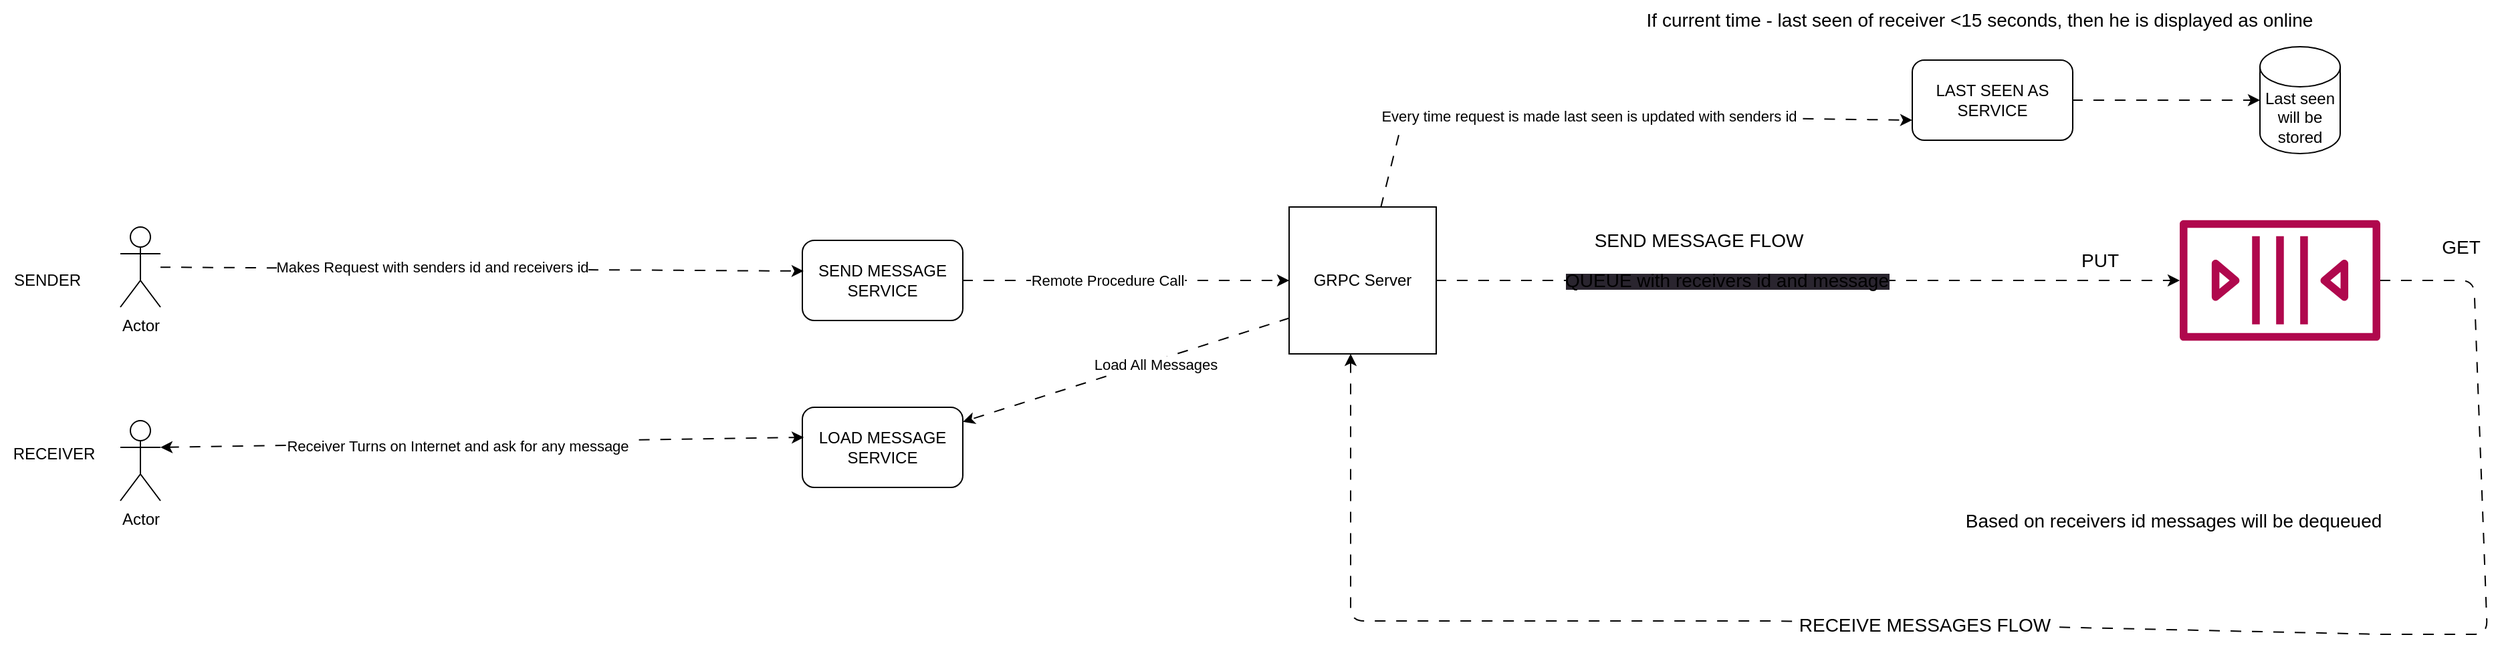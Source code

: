 <mxfile>
    <diagram id="TznS7ozAqhl0-UMyQ0_h" name="Page-1">
        <mxGraphModel dx="1805" dy="827" grid="1" gridSize="10" guides="1" tooltips="1" connect="1" arrows="1" fold="1" page="1" pageScale="1" pageWidth="827" pageHeight="1169" math="0" shadow="0">
            <root>
                <mxCell id="0"/>
                <mxCell id="1" parent="0"/>
                <mxCell id="10" style="html=1;strokeColor=default;flowAnimation=1;exitX=0;exitY=0.75;exitDx=0;exitDy=0.75;" edge="1" parent="1" source="2" target="6">
                    <mxGeometry relative="1" as="geometry"/>
                </mxCell>
                <mxCell id="32" value="Load All Messages" style="edgeLabel;html=1;align=center;verticalAlign=middle;resizable=0;points=[];" vertex="1" connectable="0" parent="10">
                    <mxGeometry x="-0.173" y="2" relative="1" as="geometry">
                        <mxPoint as="offset"/>
                    </mxGeometry>
                </mxCell>
                <mxCell id="17" style="edgeStyle=none;html=1;flowAnimation=1;" edge="1" parent="1" source="2" target="16">
                    <mxGeometry relative="1" as="geometry"/>
                </mxCell>
                <mxCell id="19" value="&lt;span style=&quot;background-color: rgb(42, 37, 47);&quot;&gt;&lt;font style=&quot;font-size: 14px;&quot;&gt;QUEUE with receivers id and message&lt;/font&gt;&lt;/span&gt;" style="edgeLabel;html=1;align=center;verticalAlign=middle;resizable=0;points=[];" vertex="1" connectable="0" parent="17">
                    <mxGeometry x="-0.22" relative="1" as="geometry">
                        <mxPoint as="offset"/>
                    </mxGeometry>
                </mxCell>
                <mxCell id="28" style="edgeStyle=none;html=1;entryX=0;entryY=0.75;entryDx=0;entryDy=0;flowAnimation=1;" edge="1" parent="1" source="2" target="4">
                    <mxGeometry relative="1" as="geometry">
                        <Array as="points">
                            <mxPoint x="500" y="170"/>
                        </Array>
                    </mxGeometry>
                </mxCell>
                <mxCell id="31" value="Every time request is made last seen is updated with senders id" style="edgeLabel;html=1;align=center;verticalAlign=middle;resizable=0;points=[];" vertex="1" connectable="0" parent="28">
                    <mxGeometry x="-0.072" relative="1" as="geometry">
                        <mxPoint as="offset"/>
                    </mxGeometry>
                </mxCell>
                <mxCell id="2" value="GRPC Server" style="whiteSpace=wrap;html=1;aspect=fixed;" vertex="1" parent="1">
                    <mxGeometry x="414" y="240" width="110" height="110" as="geometry"/>
                </mxCell>
                <mxCell id="30" style="edgeStyle=none;html=1;entryX=0;entryY=0.5;entryDx=0;entryDy=0;entryPerimeter=0;flowAnimation=1;" edge="1" parent="1" source="4" target="29">
                    <mxGeometry relative="1" as="geometry"/>
                </mxCell>
                <mxCell id="4" value="LAST SEEN AS&lt;br&gt;SERVICE" style="rounded=1;whiteSpace=wrap;html=1;" vertex="1" parent="1">
                    <mxGeometry x="880" y="130" width="120" height="60" as="geometry"/>
                </mxCell>
                <mxCell id="8" style="edgeStyle=none;html=1;entryX=0;entryY=0.5;entryDx=0;entryDy=0;flowAnimation=1;" edge="1" parent="1" source="5" target="2">
                    <mxGeometry relative="1" as="geometry">
                        <mxPoint x="380" y="280" as="targetPoint"/>
                    </mxGeometry>
                </mxCell>
                <mxCell id="20" value="Remote Procedure Call" style="edgeLabel;html=1;align=center;verticalAlign=middle;resizable=0;points=[];" vertex="1" connectable="0" parent="8">
                    <mxGeometry x="-0.336" y="2" relative="1" as="geometry">
                        <mxPoint x="27" y="2" as="offset"/>
                    </mxGeometry>
                </mxCell>
                <mxCell id="5" value="SEND MESSAGE&lt;br&gt;SERVICE" style="rounded=1;whiteSpace=wrap;html=1;" vertex="1" parent="1">
                    <mxGeometry x="50" y="265.01" width="120" height="60" as="geometry"/>
                </mxCell>
                <mxCell id="6" value="LOAD MESSAGE&lt;br&gt;SERVICE" style="rounded=1;whiteSpace=wrap;html=1;" vertex="1" parent="1">
                    <mxGeometry x="50" y="390" width="120" height="60" as="geometry"/>
                </mxCell>
                <mxCell id="14" style="edgeStyle=none;html=1;entryX=0.008;entryY=0.383;entryDx=0;entryDy=0;entryPerimeter=0;flowAnimation=1;" edge="1" parent="1" source="12" target="5">
                    <mxGeometry relative="1" as="geometry"/>
                </mxCell>
                <mxCell id="15" value="Makes Request with senders id and receivers id" style="edgeLabel;html=1;align=center;verticalAlign=middle;resizable=0;points=[];" vertex="1" connectable="0" parent="14">
                    <mxGeometry x="-0.157" y="2" relative="1" as="geometry">
                        <mxPoint as="offset"/>
                    </mxGeometry>
                </mxCell>
                <mxCell id="12" value="Actor" style="shape=umlActor;verticalLabelPosition=bottom;verticalAlign=top;html=1;outlineConnect=0;" vertex="1" parent="1">
                    <mxGeometry x="-460" y="255" width="30" height="60" as="geometry"/>
                </mxCell>
                <mxCell id="13" value="SENDER" style="text;html=1;align=center;verticalAlign=middle;resizable=0;points=[];autosize=1;strokeColor=none;fillColor=none;" vertex="1" parent="1">
                    <mxGeometry x="-550" y="280" width="70" height="30" as="geometry"/>
                </mxCell>
                <mxCell id="36" style="edgeStyle=none;html=1;fontSize=14;flowAnimation=1;" edge="1" parent="1" source="16">
                    <mxGeometry relative="1" as="geometry">
                        <mxPoint x="460" y="350" as="targetPoint"/>
                        <Array as="points">
                            <mxPoint x="1300" y="295"/>
                            <mxPoint x="1310" y="560"/>
                            <mxPoint x="1230" y="560"/>
                            <mxPoint x="780" y="550"/>
                            <mxPoint x="460" y="550"/>
                        </Array>
                    </mxGeometry>
                </mxCell>
                <mxCell id="38" value="RECEIVE MESSAGES FLOW" style="edgeLabel;html=1;align=center;verticalAlign=middle;resizable=0;points=[];fontSize=14;" vertex="1" connectable="0" parent="36">
                    <mxGeometry x="0.092" relative="1" as="geometry">
                        <mxPoint as="offset"/>
                    </mxGeometry>
                </mxCell>
                <mxCell id="16" value="" style="sketch=0;outlineConnect=0;fontColor=#232F3E;gradientColor=none;fillColor=#B0084D;strokeColor=none;dashed=0;verticalLabelPosition=bottom;verticalAlign=top;align=center;html=1;fontSize=12;fontStyle=0;aspect=fixed;pointerEvents=1;shape=mxgraph.aws4.queue;" vertex="1" parent="1">
                    <mxGeometry x="1080" y="249.81" width="150" height="90.38" as="geometry"/>
                </mxCell>
                <mxCell id="23" value="Actor" style="shape=umlActor;verticalLabelPosition=bottom;verticalAlign=top;html=1;outlineConnect=0;" vertex="1" parent="1">
                    <mxGeometry x="-460" y="400" width="30" height="60" as="geometry"/>
                </mxCell>
                <mxCell id="24" value="RECEIVER&lt;br&gt;" style="text;html=1;align=center;verticalAlign=middle;resizable=0;points=[];autosize=1;strokeColor=none;fillColor=none;" vertex="1" parent="1">
                    <mxGeometry x="-550" y="410" width="80" height="30" as="geometry"/>
                </mxCell>
                <mxCell id="25" value="" style="endArrow=classic;startArrow=classic;html=1;entryX=0.009;entryY=0.375;entryDx=0;entryDy=0;entryPerimeter=0;exitX=1;exitY=0.333;exitDx=0;exitDy=0;exitPerimeter=0;flowAnimation=1;" edge="1" parent="1" source="23" target="6">
                    <mxGeometry width="50" height="50" relative="1" as="geometry">
                        <mxPoint x="-320" y="470" as="sourcePoint"/>
                        <mxPoint x="-40" y="400" as="targetPoint"/>
                    </mxGeometry>
                </mxCell>
                <mxCell id="26" value="Receiver Turns on Internet and ask for any message" style="edgeLabel;html=1;align=center;verticalAlign=middle;resizable=0;points=[];" vertex="1" connectable="0" parent="25">
                    <mxGeometry x="-0.078" y="-2" relative="1" as="geometry">
                        <mxPoint as="offset"/>
                    </mxGeometry>
                </mxCell>
                <mxCell id="29" value="Last seen will be stored" style="shape=cylinder3;whiteSpace=wrap;html=1;boundedLbl=1;backgroundOutline=1;size=15;" vertex="1" parent="1">
                    <mxGeometry x="1140" y="120" width="60" height="80" as="geometry"/>
                </mxCell>
                <mxCell id="33" value="&lt;font style=&quot;font-size: 14px;&quot;&gt;If current time - last seen of receiver &amp;lt;15 seconds, then he is displayed as online&lt;/font&gt;" style="text;html=1;align=center;verticalAlign=middle;resizable=0;points=[];autosize=1;strokeColor=none;fillColor=none;" vertex="1" parent="1">
                    <mxGeometry x="670" y="85" width="520" height="30" as="geometry"/>
                </mxCell>
                <mxCell id="35" value="SEND MESSAGE FLOW" style="text;html=1;align=center;verticalAlign=middle;resizable=0;points=[];autosize=1;strokeColor=none;fillColor=none;fontSize=14;" vertex="1" parent="1">
                    <mxGeometry x="630" y="250" width="180" height="30" as="geometry"/>
                </mxCell>
                <mxCell id="39" value="PUT" style="text;html=1;align=center;verticalAlign=middle;resizable=0;points=[];autosize=1;strokeColor=none;fillColor=none;fontSize=14;" vertex="1" parent="1">
                    <mxGeometry x="995" y="265" width="50" height="30" as="geometry"/>
                </mxCell>
                <mxCell id="40" value="GET" style="text;html=1;align=center;verticalAlign=middle;resizable=0;points=[];autosize=1;strokeColor=none;fillColor=none;fontSize=14;" vertex="1" parent="1">
                    <mxGeometry x="1265" y="255" width="50" height="30" as="geometry"/>
                </mxCell>
                <mxCell id="43" value="Based on receivers id messages will be dequeued" style="text;html=1;align=center;verticalAlign=middle;resizable=0;points=[];autosize=1;strokeColor=none;fillColor=none;fontSize=14;" vertex="1" parent="1">
                    <mxGeometry x="910" y="460" width="330" height="30" as="geometry"/>
                </mxCell>
            </root>
        </mxGraphModel>
    </diagram>
</mxfile>